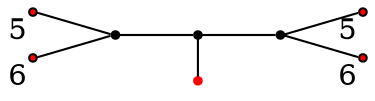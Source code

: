 graph diagram {
node [shape=point,color=black];
rankdir = LR;
subgraph subdiagram {
2 -- 1 -- 3;
}
{5,6} -- 2;
{rank=same;1 -- 4};
3 -- {8,7};
4 [color=red];
5 [fillcolor=red,xlabel=5];
6 [fillcolor=red,xlabel=6];
7 [fillcolor=red,xlabel=6];
8 [fillcolor=red,xlabel=5];
}
